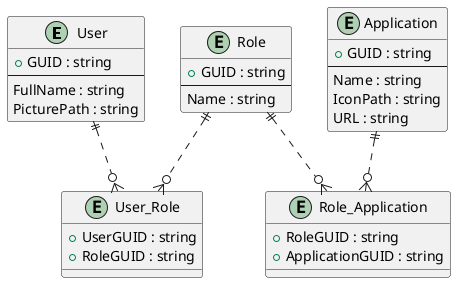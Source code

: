 @startuml

entity "User" as user {
  + GUID : string
  --
  FullName : string
  PicturePath : string
}

entity "Role" as role {
  + GUID : string
  --
  Name : string
}

entity "Application" as application {
  + GUID : string
  --
  Name : string
  IconPath : string
  URL : string
}

entity "User_Role" as user_role {
  + UserGUID : string
  + RoleGUID : string
}

entity "Role_Application" as role_application {
  + RoleGUID : string
  + ApplicationGUID : string
}

user ||..o{ user_role
role ||..o{ user_role
role ||..o{ role_application
application ||..o{ role_application

@enduml